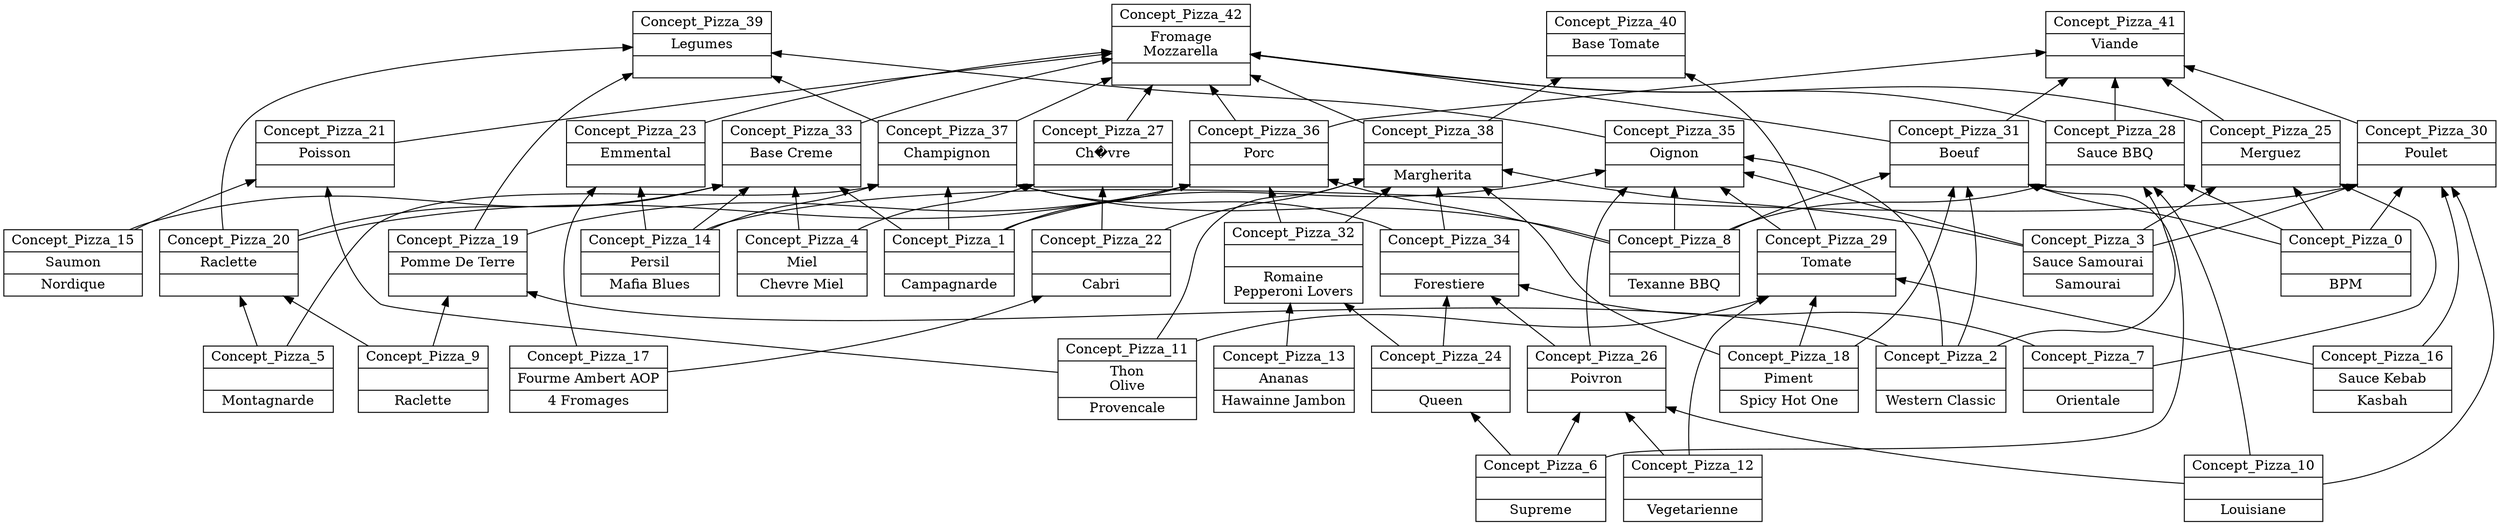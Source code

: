 digraph G { 
	rankdir=BT;
subgraph Pizza { 
label="Pizza";
1 [shape=record,label="{Concept_Pizza_14|Persil\n|Mafia Blues\n}"];
2 [shape=record,label="{Concept_Pizza_17|Fourme Ambert AOP\n|4 Fromages\n}"];
3 [shape=record,label="{Concept_Pizza_6||Supreme\n}"];
4 [shape=record,label="{Concept_Pizza_0||BPM\n}"];
5 [shape=record,label="{Concept_Pizza_10||Louisiane\n}"];
6 [shape=record,label="{Concept_Pizza_15|Saumon\n|Nordique\n}"];
7 [shape=record,label="{Concept_Pizza_11|Thon\nOlive\n|Provencale\n}"];
8 [shape=record,label="{Concept_Pizza_5||Montagnarde\n}"];
9 [shape=record,label="{Concept_Pizza_8||Texanne BBQ\n}"];
10 [shape=record,label="{Concept_Pizza_7||Orientale\n}"];
11 [shape=record,label="{Concept_Pizza_1||Campagnarde\n}"];
12 [shape=record,label="{Concept_Pizza_18|Piment\n|Spicy Hot One\n}"];
13 [shape=record,label="{Concept_Pizza_9||Raclette\n}"];
14 [shape=record,label="{Concept_Pizza_2||Western Classic\n}"];
15 [shape=record,label="{Concept_Pizza_3|Sauce Samourai\n|Samourai\n}"];
16 [shape=record,label="{Concept_Pizza_12||Vegetarienne\n}"];
17 [shape=record,label="{Concept_Pizza_16|Sauce Kebab\n|Kasbah\n}"];
18 [shape=record,label="{Concept_Pizza_4|Miel\n|Chevre Miel\n}"];
19 [shape=record,label="{Concept_Pizza_23|Emmental\n|}"];
20 [shape=record,label="{Concept_Pizza_22||Cabri\n}"];
21 [shape=record,label="{Concept_Pizza_20|Raclette\n|}"];
22 [shape=record,label="{Concept_Pizza_21|Poisson\n|}"];
23 [shape=record,label="{Concept_Pizza_24||Queen\n}"];
24 [shape=record,label="{Concept_Pizza_19|Pomme De Terre\n|}"];
25 [shape=record,label="{Concept_Pizza_27|Ch�vre\n|}"];
26 [shape=record,label="{Concept_Pizza_25|Merguez\n|}"];
27 [shape=record,label="{Concept_Pizza_26|Poivron\n|}"];
28 [shape=record,label="{Concept_Pizza_28|Sauce BBQ\n|}"];
29 [shape=record,label="{Concept_Pizza_29|Tomate\n|}"];
30 [shape=record,label="{Concept_Pizza_32||Romaine\nPepperoni Lovers\n}"];
31 [shape=record,label="{Concept_Pizza_31|Boeuf\n|}"];
32 [shape=record,label="{Concept_Pizza_30|Poulet\n|}"];
33 [shape=record,label="{Concept_Pizza_33|Base Creme\n|}"];
34 [shape=record,label="{Concept_Pizza_34||Forestiere\n}"];
35 [shape=record,label="{Concept_Pizza_36|Porc\n|}"];
36 [shape=record,label="{Concept_Pizza_37|Champignon\n|}"];
37 [shape=record,label="{Concept_Pizza_35|Oignon\n|}"];
38 [shape=record,label="{Concept_Pizza_38||Margherita\n}"];
39 [shape=record,label="{Concept_Pizza_40|Base Tomate\n|}"];
40 [shape=record,label="{Concept_Pizza_39|Legumes\n|}"];
41 [shape=record,label="{Concept_Pizza_41|Viande\n|}"];
42 [shape=record,label="{Concept_Pizza_42|Fromage\nMozzarella\n|}"];
43 [shape=record,label="{Concept_Pizza_13|Ananas\n|Hawainne Jambon\n}"];
	1 -> 19
	2 -> 19
	2 -> 20
	8 -> 21
	13 -> 21
	6 -> 22
	7 -> 22
	3 -> 23
	13 -> 24
	14 -> 24
	18 -> 25
	20 -> 25
	15 -> 26
	4 -> 26
	10 -> 26
	3 -> 27
	5 -> 27
	16 -> 27
	5 -> 28
	4 -> 28
	9 -> 28
	14 -> 28
	12 -> 29
	7 -> 29
	16 -> 29
	17 -> 29
	23 -> 30
	43 -> 30
	3 -> 31
	12 -> 31
	4 -> 31
	9 -> 31
	14 -> 31
	1 -> 32
	5 -> 32
	4 -> 32
	15 -> 32
	17 -> 32
	18 -> 33
	1 -> 33
	6 -> 33
	21 -> 33
	11 -> 33
	23 -> 34
	10 -> 34
	27 -> 34
	24 -> 35
	30 -> 35
	21 -> 35
	11 -> 35
	9 -> 35
	1 -> 36
	9 -> 36
	34 -> 36
	11 -> 36
	8 -> 36
	11 -> 37
	9 -> 37
	14 -> 37
	29 -> 37
	15 -> 37
	27 -> 37
	30 -> 38
	12 -> 38
	7 -> 38
	34 -> 38
	15 -> 38
	20 -> 38
	29 -> 39
	38 -> 39
	36 -> 40
	24 -> 40
	21 -> 40
	37 -> 40
	32 -> 41
	28 -> 41
	35 -> 41
	31 -> 41
	26 -> 41
	22 -> 42
	19 -> 42
	28 -> 42
	35 -> 42
	36 -> 42
	33 -> 42
	31 -> 42
	38 -> 42
	26 -> 42
	25 -> 42
}
}